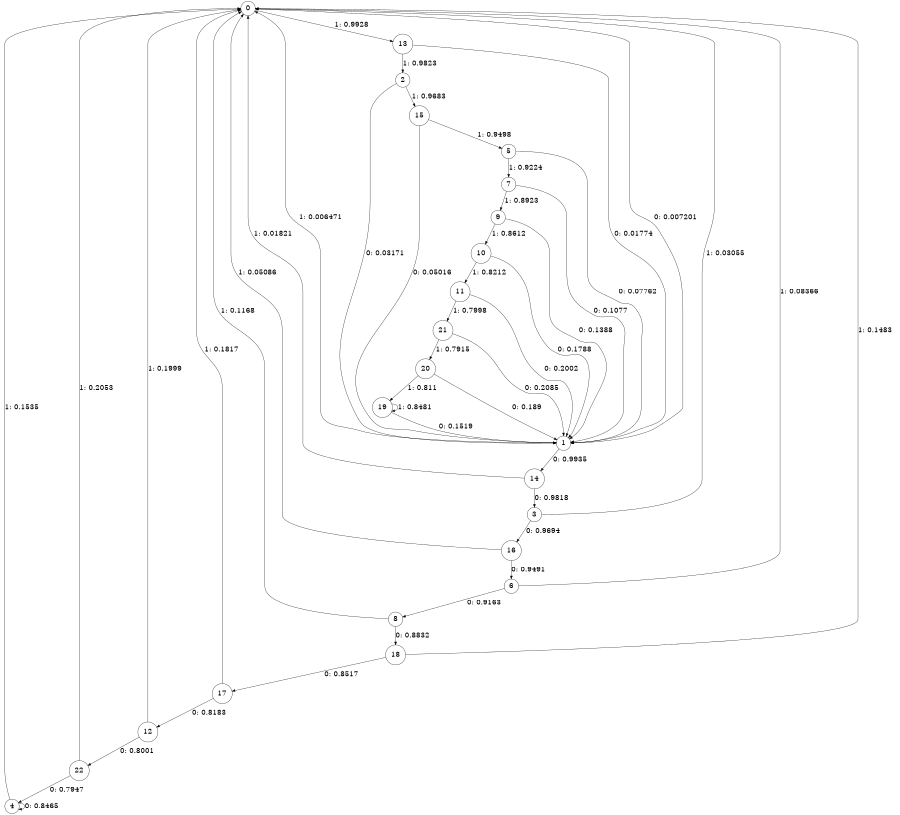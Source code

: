 digraph "ch4_both_L12" {
size = "6,8.5";
ratio = "fill";
node [shape = circle];
node [fontsize = 24];
edge [fontsize = 24];
0 -> 1 [label = "0: 0.007201  "];
0 -> 13 [label = "1: 0.9928   "];
1 -> 14 [label = "0: 0.9935   "];
1 -> 0 [label = "1: 0.006471  "];
2 -> 1 [label = "0: 0.03171  "];
2 -> 15 [label = "1: 0.9683   "];
3 -> 16 [label = "0: 0.9694   "];
3 -> 0 [label = "1: 0.03055  "];
4 -> 4 [label = "0: 0.8465   "];
4 -> 0 [label = "1: 0.1535   "];
5 -> 1 [label = "0: 0.07762  "];
5 -> 7 [label = "1: 0.9224   "];
6 -> 8 [label = "0: 0.9163   "];
6 -> 0 [label = "1: 0.08366  "];
7 -> 1 [label = "0: 0.1077   "];
7 -> 9 [label = "1: 0.8923   "];
8 -> 18 [label = "0: 0.8832   "];
8 -> 0 [label = "1: 0.1168   "];
9 -> 1 [label = "0: 0.1388   "];
9 -> 10 [label = "1: 0.8612   "];
10 -> 1 [label = "0: 0.1788   "];
10 -> 11 [label = "1: 0.8212   "];
11 -> 1 [label = "0: 0.2002   "];
11 -> 21 [label = "1: 0.7998   "];
12 -> 22 [label = "0: 0.8001   "];
12 -> 0 [label = "1: 0.1999   "];
13 -> 1 [label = "0: 0.01774  "];
13 -> 2 [label = "1: 0.9823   "];
14 -> 3 [label = "0: 0.9818   "];
14 -> 0 [label = "1: 0.01821  "];
15 -> 1 [label = "0: 0.05016  "];
15 -> 5 [label = "1: 0.9498   "];
16 -> 6 [label = "0: 0.9491   "];
16 -> 0 [label = "1: 0.05086  "];
17 -> 12 [label = "0: 0.8183   "];
17 -> 0 [label = "1: 0.1817   "];
18 -> 17 [label = "0: 0.8517   "];
18 -> 0 [label = "1: 0.1483   "];
19 -> 1 [label = "0: 0.1519   "];
19 -> 19 [label = "1: 0.8481   "];
20 -> 1 [label = "0: 0.189    "];
20 -> 19 [label = "1: 0.811    "];
21 -> 1 [label = "0: 0.2085   "];
21 -> 20 [label = "1: 0.7915   "];
22 -> 4 [label = "0: 0.7947   "];
22 -> 0 [label = "1: 0.2053   "];
}